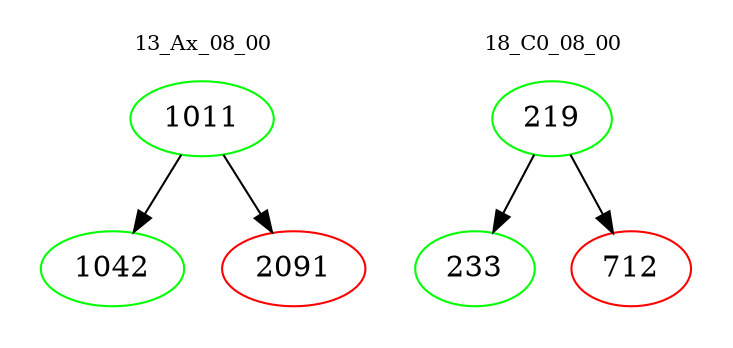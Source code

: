 digraph{
subgraph cluster_0 {
color = white
label = "13_Ax_08_00";
fontsize=10;
T0_1011 [label="1011", color="green"]
T0_1011 -> T0_1042 [color="black"]
T0_1042 [label="1042", color="green"]
T0_1011 -> T0_2091 [color="black"]
T0_2091 [label="2091", color="red"]
}
subgraph cluster_1 {
color = white
label = "18_C0_08_00";
fontsize=10;
T1_219 [label="219", color="green"]
T1_219 -> T1_233 [color="black"]
T1_233 [label="233", color="green"]
T1_219 -> T1_712 [color="black"]
T1_712 [label="712", color="red"]
}
}
